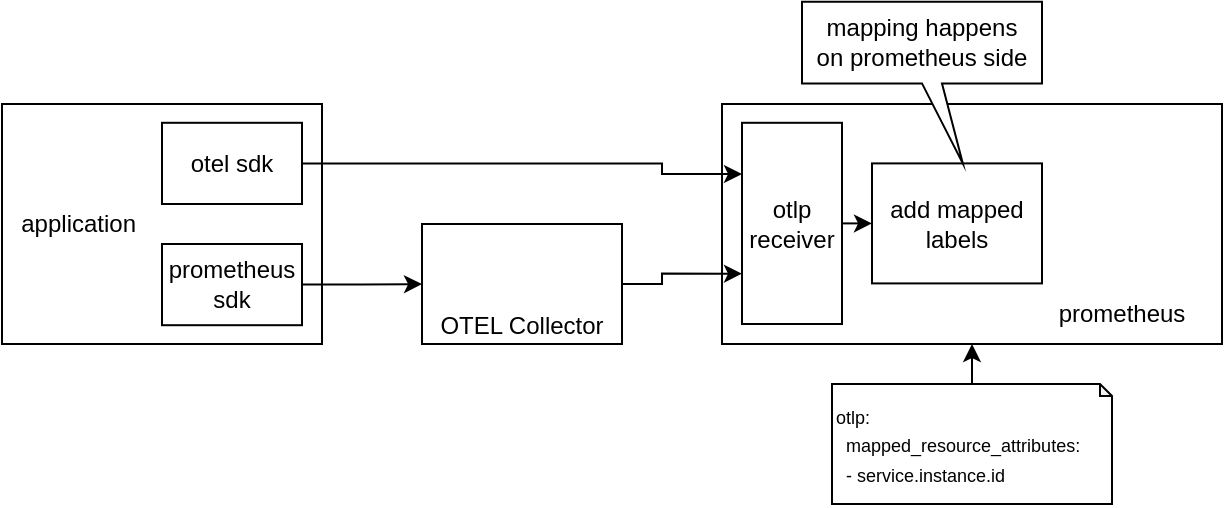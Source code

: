 <mxfile version="22.1.3" type="github">
  <diagram name="Page-1" id="2pDJMrnjvmodRHbMjU3U">
    <mxGraphModel dx="1024" dy="546" grid="1" gridSize="10" guides="1" tooltips="1" connect="1" arrows="1" fold="1" page="1" pageScale="1" pageWidth="850" pageHeight="1100" math="0" shadow="0">
      <root>
        <mxCell id="0" />
        <mxCell id="1" parent="0" />
        <mxCell id="_JCsfICxKdZBbKCJ_87l-12" value="" style="rounded=0;whiteSpace=wrap;html=1;" vertex="1" parent="1">
          <mxGeometry x="290" y="340" width="100" height="60" as="geometry" />
        </mxCell>
        <mxCell id="_JCsfICxKdZBbKCJ_87l-5" value="" style="rounded=0;whiteSpace=wrap;html=1;" vertex="1" parent="1">
          <mxGeometry x="440" y="280" width="250" height="120" as="geometry" />
        </mxCell>
        <mxCell id="_JCsfICxKdZBbKCJ_87l-1" value="application&amp;nbsp; &amp;nbsp; &amp;nbsp; &amp;nbsp; &amp;nbsp; &amp;nbsp; &amp;nbsp; &amp;nbsp; &amp;nbsp; &amp;nbsp; &amp;nbsp; &amp;nbsp; &amp;nbsp;" style="rounded=0;whiteSpace=wrap;html=1;" vertex="1" parent="1">
          <mxGeometry x="80" y="280" width="160" height="120" as="geometry" />
        </mxCell>
        <mxCell id="_JCsfICxKdZBbKCJ_87l-2" value="" style="shape=image;verticalLabelPosition=bottom;labelBackgroundColor=default;verticalAlign=top;aspect=fixed;imageAspect=0;image=https://static-00.iconduck.com/assets.00/prometheus-icon-511x512-1vmxbcxr.png;" vertex="1" parent="1">
          <mxGeometry x="610" y="299.2" width="70.66" height="70.8" as="geometry" />
        </mxCell>
        <mxCell id="_JCsfICxKdZBbKCJ_87l-8" style="edgeStyle=orthogonalEdgeStyle;rounded=0;orthogonalLoop=1;jettySize=auto;html=1;exitX=1;exitY=0.5;exitDx=0;exitDy=0;entryX=0;entryY=0.25;entryDx=0;entryDy=0;" edge="1" parent="1" source="_JCsfICxKdZBbKCJ_87l-3" target="_JCsfICxKdZBbKCJ_87l-7">
          <mxGeometry relative="1" as="geometry">
            <Array as="points">
              <mxPoint x="410" y="310" />
              <mxPoint x="410" y="315" />
              <mxPoint x="450" y="315" />
            </Array>
          </mxGeometry>
        </mxCell>
        <mxCell id="_JCsfICxKdZBbKCJ_87l-3" value="otel sdk" style="rounded=0;whiteSpace=wrap;html=1;" vertex="1" parent="1">
          <mxGeometry x="160" y="289.4" width="70" height="40.6" as="geometry" />
        </mxCell>
        <mxCell id="_JCsfICxKdZBbKCJ_87l-13" style="edgeStyle=orthogonalEdgeStyle;rounded=0;orthogonalLoop=1;jettySize=auto;html=1;exitX=1;exitY=0.5;exitDx=0;exitDy=0;" edge="1" parent="1" source="_JCsfICxKdZBbKCJ_87l-4" target="_JCsfICxKdZBbKCJ_87l-12">
          <mxGeometry relative="1" as="geometry" />
        </mxCell>
        <mxCell id="_JCsfICxKdZBbKCJ_87l-4" value="prometheus sdk" style="rounded=0;whiteSpace=wrap;html=1;" vertex="1" parent="1">
          <mxGeometry x="160" y="350" width="70" height="40.6" as="geometry" />
        </mxCell>
        <mxCell id="_JCsfICxKdZBbKCJ_87l-6" value="prometheus" style="text;html=1;strokeColor=none;fillColor=none;align=center;verticalAlign=middle;whiteSpace=wrap;rounded=0;" vertex="1" parent="1">
          <mxGeometry x="610.44" y="370" width="60" height="30" as="geometry" />
        </mxCell>
        <mxCell id="_JCsfICxKdZBbKCJ_87l-21" style="edgeStyle=orthogonalEdgeStyle;rounded=0;orthogonalLoop=1;jettySize=auto;html=1;exitX=1;exitY=0.5;exitDx=0;exitDy=0;entryX=0;entryY=0.5;entryDx=0;entryDy=0;" edge="1" parent="1" source="_JCsfICxKdZBbKCJ_87l-7" target="_JCsfICxKdZBbKCJ_87l-20">
          <mxGeometry relative="1" as="geometry" />
        </mxCell>
        <mxCell id="_JCsfICxKdZBbKCJ_87l-7" value="otlp receiver" style="rounded=0;whiteSpace=wrap;html=1;" vertex="1" parent="1">
          <mxGeometry x="450" y="289.4" width="50" height="100.6" as="geometry" />
        </mxCell>
        <mxCell id="_JCsfICxKdZBbKCJ_87l-11" value="" style="shape=image;verticalLabelPosition=bottom;labelBackgroundColor=default;verticalAlign=top;aspect=fixed;imageAspect=0;image=https://coralogix.com/wp-content/uploads/2022/02/opentelemetry-icon-color-1.png;" vertex="1" parent="1">
          <mxGeometry x="325" y="350" width="30" height="30" as="geometry" />
        </mxCell>
        <mxCell id="_JCsfICxKdZBbKCJ_87l-14" style="edgeStyle=orthogonalEdgeStyle;rounded=0;orthogonalLoop=1;jettySize=auto;html=1;exitX=1;exitY=0.5;exitDx=0;exitDy=0;entryX=0;entryY=0.75;entryDx=0;entryDy=0;" edge="1" parent="1" source="_JCsfICxKdZBbKCJ_87l-12" target="_JCsfICxKdZBbKCJ_87l-7">
          <mxGeometry relative="1" as="geometry">
            <Array as="points">
              <mxPoint x="410" y="370" />
              <mxPoint x="410" y="365" />
            </Array>
          </mxGeometry>
        </mxCell>
        <mxCell id="_JCsfICxKdZBbKCJ_87l-16" value="OTEL Collector&lt;br&gt;" style="text;html=1;strokeColor=none;fillColor=none;align=center;verticalAlign=middle;whiteSpace=wrap;rounded=0;" vertex="1" parent="1">
          <mxGeometry x="295" y="376" width="90" height="30" as="geometry" />
        </mxCell>
        <mxCell id="_JCsfICxKdZBbKCJ_87l-25" style="edgeStyle=orthogonalEdgeStyle;rounded=0;orthogonalLoop=1;jettySize=auto;html=1;exitX=0.5;exitY=0;exitDx=0;exitDy=0;exitPerimeter=0;entryX=0.5;entryY=1;entryDx=0;entryDy=0;" edge="1" parent="1" source="_JCsfICxKdZBbKCJ_87l-18" target="_JCsfICxKdZBbKCJ_87l-5">
          <mxGeometry relative="1" as="geometry" />
        </mxCell>
        <mxCell id="_JCsfICxKdZBbKCJ_87l-18" value="&lt;font style=&quot;font-size: 9px;&quot;&gt;otlp:&lt;br&gt;&amp;nbsp; mapped_resource_attributes:&lt;br&gt;&amp;nbsp; - service.instance.id&lt;/font&gt;" style="shape=note;whiteSpace=wrap;html=1;backgroundOutline=1;darkOpacity=0.05;size=6;align=left;" vertex="1" parent="1">
          <mxGeometry x="495" y="420" width="140" height="60" as="geometry" />
        </mxCell>
        <mxCell id="_JCsfICxKdZBbKCJ_87l-20" value="add mapped&lt;br&gt;labels" style="rounded=0;whiteSpace=wrap;html=1;" vertex="1" parent="1">
          <mxGeometry x="515" y="309.7" width="85" height="60" as="geometry" />
        </mxCell>
        <mxCell id="_JCsfICxKdZBbKCJ_87l-23" value="mapping happens&lt;br&gt;on prometheus side" style="shape=callout;whiteSpace=wrap;html=1;perimeter=calloutPerimeter;base=10;size=40;position=0.5;position2=0.67;" vertex="1" parent="1">
          <mxGeometry x="480" y="228.9" width="120" height="80.8" as="geometry" />
        </mxCell>
      </root>
    </mxGraphModel>
  </diagram>
</mxfile>
